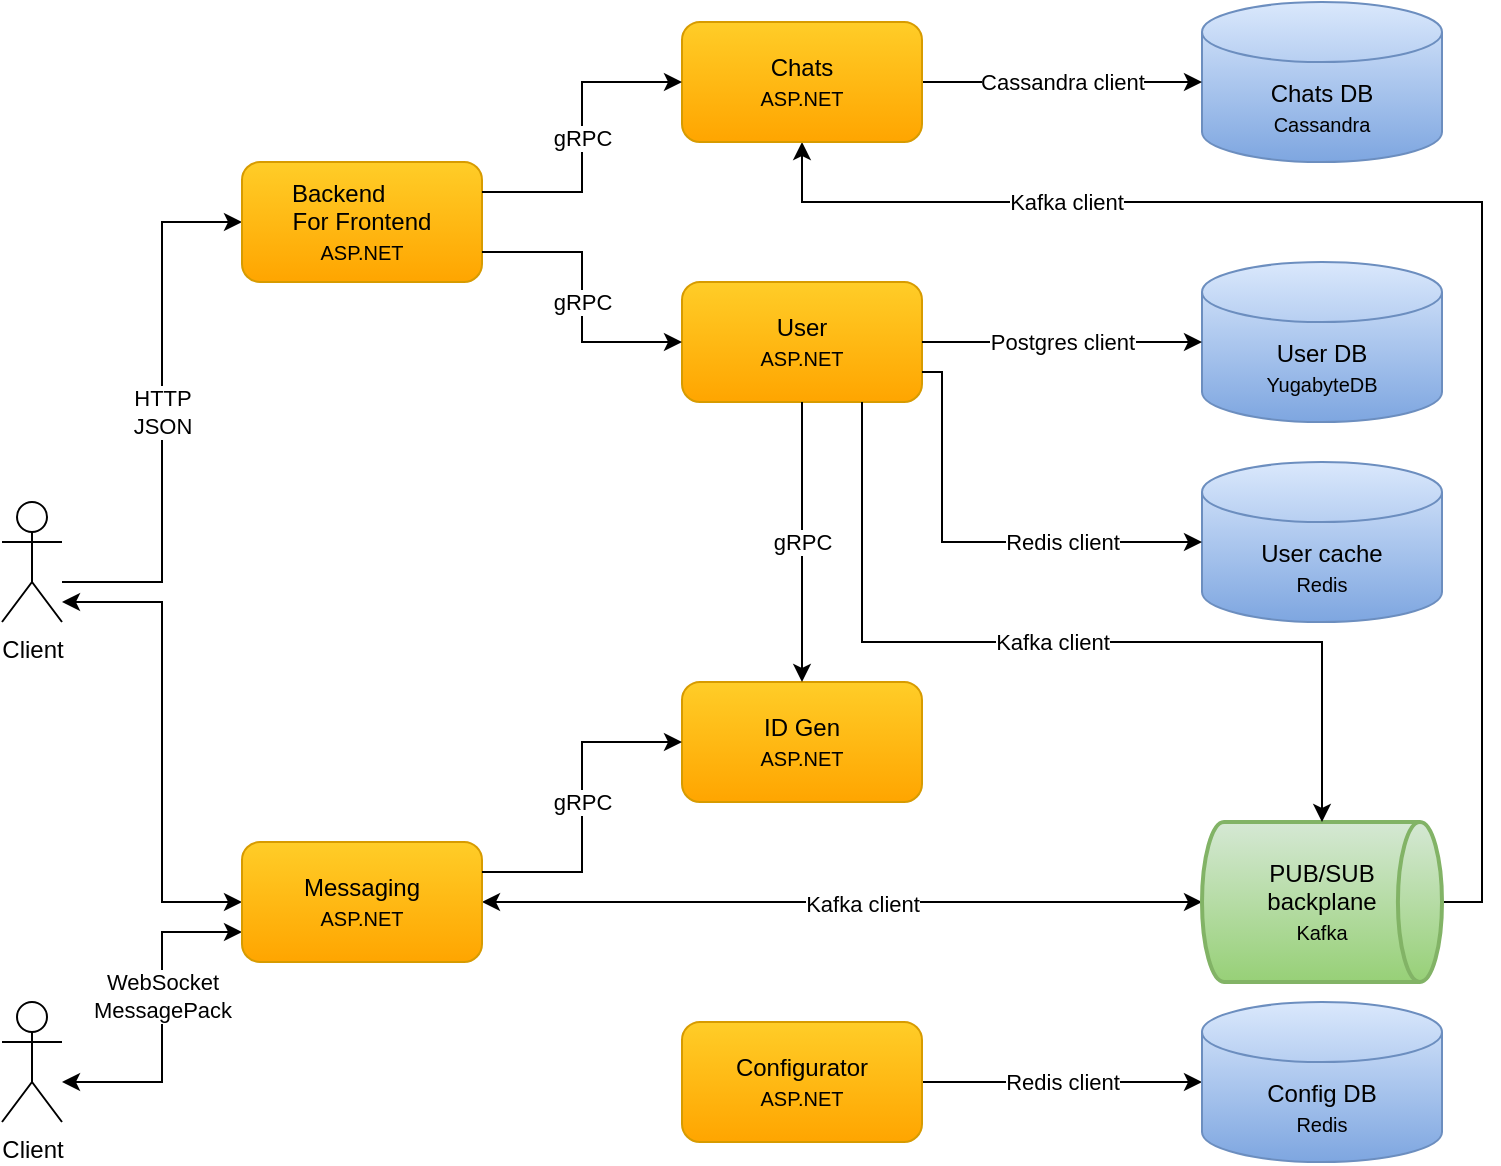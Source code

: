 <mxfile version="22.1.2" type="device">
  <diagram id="G4t1x3i_cumIOjZ8GDXV" name="Page-1">
    <mxGraphModel dx="2020" dy="1203" grid="1" gridSize="10" guides="1" tooltips="1" connect="1" arrows="1" fold="1" page="1" pageScale="1" pageWidth="850" pageHeight="1100" math="0" shadow="0">
      <root>
        <mxCell id="0" />
        <mxCell id="1" parent="0" />
        <mxCell id="9bIkWJb_8Kgto9eP_v_A-1" value="" style="edgeStyle=orthogonalEdgeStyle;rounded=0;orthogonalLoop=1;jettySize=auto;html=1;entryX=0;entryY=0.5;entryDx=0;entryDy=0;startArrow=classic;startFill=1;" parent="1" source="9bIkWJb_8Kgto9eP_v_A-3" target="9bIkWJb_8Kgto9eP_v_A-7" edge="1">
          <mxGeometry relative="1" as="geometry">
            <Array as="points">
              <mxPoint x="120" y="340" />
              <mxPoint x="120" y="490" />
            </Array>
          </mxGeometry>
        </mxCell>
        <mxCell id="9bIkWJb_8Kgto9eP_v_A-2" value="HTTP&lt;br style=&quot;border-color: var(--border-color);&quot;&gt;JSON" style="edgeStyle=orthogonalEdgeStyle;rounded=0;orthogonalLoop=1;jettySize=auto;html=1;entryX=0;entryY=0.5;entryDx=0;entryDy=0;" parent="1" source="9bIkWJb_8Kgto9eP_v_A-3" target="9bIkWJb_8Kgto9eP_v_A-18" edge="1">
          <mxGeometry relative="1" as="geometry">
            <Array as="points">
              <mxPoint x="120" y="330" />
              <mxPoint x="120" y="150" />
            </Array>
            <mxPoint as="offset" />
          </mxGeometry>
        </mxCell>
        <mxCell id="9bIkWJb_8Kgto9eP_v_A-3" value="Client" style="shape=umlActor;verticalLabelPosition=bottom;verticalAlign=top;html=1;outlineConnect=0;" parent="1" vertex="1">
          <mxGeometry x="40" y="290" width="30" height="60" as="geometry" />
        </mxCell>
        <mxCell id="9bIkWJb_8Kgto9eP_v_A-4" value="WebSocket&lt;br style=&quot;border-color: var(--border-color);&quot;&gt;MessagePack" style="edgeStyle=orthogonalEdgeStyle;rounded=0;orthogonalLoop=1;jettySize=auto;html=1;entryX=0;entryY=0.75;entryDx=0;entryDy=0;startArrow=classic;startFill=1;" parent="1" source="9bIkWJb_8Kgto9eP_v_A-5" target="9bIkWJb_8Kgto9eP_v_A-7" edge="1">
          <mxGeometry x="0.135" relative="1" as="geometry">
            <mxPoint as="offset" />
            <Array as="points">
              <mxPoint x="120" y="580" />
              <mxPoint x="120" y="505" />
            </Array>
          </mxGeometry>
        </mxCell>
        <mxCell id="9bIkWJb_8Kgto9eP_v_A-5" value="Client" style="shape=umlActor;verticalLabelPosition=bottom;verticalAlign=top;html=1;outlineConnect=0;" parent="1" vertex="1">
          <mxGeometry x="40" y="540" width="30" height="60" as="geometry" />
        </mxCell>
        <mxCell id="9bIkWJb_8Kgto9eP_v_A-6" value="&lt;span style=&quot;color: rgb(0, 0, 0); font-family: Helvetica; font-size: 11px; font-style: normal; font-variant-ligatures: normal; font-variant-caps: normal; font-weight: 400; letter-spacing: normal; orphans: 2; text-align: center; text-indent: 0px; text-transform: none; widows: 2; word-spacing: 0px; -webkit-text-stroke-width: 0px; background-color: rgb(255, 255, 255); text-decoration-thickness: initial; text-decoration-style: initial; text-decoration-color: initial; float: none; display: inline !important;&quot;&gt;Kafka client&lt;/span&gt;" style="rounded=0;orthogonalLoop=1;jettySize=auto;html=1;entryX=0;entryY=0.5;entryDx=0;entryDy=0;entryPerimeter=0;startArrow=classic;startFill=1;exitX=1;exitY=0.5;exitDx=0;exitDy=0;" parent="1" source="9bIkWJb_8Kgto9eP_v_A-7" target="9bIkWJb_8Kgto9eP_v_A-9" edge="1">
          <mxGeometry x="0.053" y="-1" relative="1" as="geometry">
            <mxPoint as="offset" />
          </mxGeometry>
        </mxCell>
        <mxCell id="9bIkWJb_8Kgto9eP_v_A-7" value="Messaging&lt;br style=&quot;border-color: var(--border-color);&quot;&gt;&lt;font style=&quot;border-color: var(--border-color); font-size: 10px;&quot;&gt;ASP.NET&lt;/font&gt;" style="rounded=1;whiteSpace=wrap;html=1;gradientColor=#ffa500;fillColor=#ffcd28;strokeColor=#d79b00;" parent="1" vertex="1">
          <mxGeometry x="160" y="460" width="120" height="60" as="geometry" />
        </mxCell>
        <mxCell id="9bIkWJb_8Kgto9eP_v_A-8" value="Kafka client" style="edgeStyle=orthogonalEdgeStyle;rounded=0;orthogonalLoop=1;jettySize=auto;html=1;entryX=0.5;entryY=1;entryDx=0;entryDy=0;exitX=1;exitY=0.5;exitDx=0;exitDy=0;exitPerimeter=0;" parent="1" source="9bIkWJb_8Kgto9eP_v_A-9" target="9bIkWJb_8Kgto9eP_v_A-15" edge="1">
          <mxGeometry x="0.564" relative="1" as="geometry">
            <mxPoint as="offset" />
            <Array as="points">
              <mxPoint x="780" y="490" />
              <mxPoint x="780" y="140" />
              <mxPoint x="440" y="140" />
            </Array>
            <mxPoint x="740" y="440" as="sourcePoint" />
          </mxGeometry>
        </mxCell>
        <mxCell id="9bIkWJb_8Kgto9eP_v_A-9" value="PUB/SUB&lt;br style=&quot;border-color: var(--border-color);&quot;&gt;backplane&lt;br style=&quot;border-color: var(--border-color);&quot;&gt;&lt;font style=&quot;border-color: var(--border-color); font-size: 10px;&quot;&gt;Kafka&lt;/font&gt;" style="strokeWidth=2;html=1;shape=mxgraph.flowchart.direct_data;whiteSpace=wrap;gradientColor=#97d077;fillColor=#d5e8d4;strokeColor=#82b366;" parent="1" vertex="1">
          <mxGeometry x="640" y="450" width="120" height="80" as="geometry" />
        </mxCell>
        <mxCell id="9bIkWJb_8Kgto9eP_v_A-10" value="Chats DB&lt;br style=&quot;border-color: var(--border-color);&quot;&gt;&lt;font style=&quot;border-color: var(--border-color); font-size: 10px;&quot;&gt;Cassandra&lt;/font&gt;" style="shape=cylinder3;whiteSpace=wrap;html=1;boundedLbl=1;backgroundOutline=1;size=15;gradientColor=#7ea6e0;fillColor=#dae8fc;strokeColor=#6c8ebf;" parent="1" vertex="1">
          <mxGeometry x="640" y="40" width="120" height="80" as="geometry" />
        </mxCell>
        <mxCell id="9bIkWJb_8Kgto9eP_v_A-11" value="&lt;span style=&quot;color: rgb(0, 0, 0); font-family: Helvetica; font-size: 11px; font-style: normal; font-variant-ligatures: normal; font-variant-caps: normal; font-weight: 400; letter-spacing: normal; orphans: 2; text-align: center; text-indent: 0px; text-transform: none; widows: 2; word-spacing: 0px; -webkit-text-stroke-width: 0px; background-color: rgb(255, 255, 255); text-decoration-thickness: initial; text-decoration-style: initial; text-decoration-color: initial; float: none; display: inline !important;&quot;&gt;Cassandra client&lt;/span&gt;" style="rounded=0;orthogonalLoop=1;jettySize=auto;html=1;entryX=0;entryY=0.5;entryDx=0;entryDy=0;entryPerimeter=0;startArrow=none;startFill=0;exitX=1;exitY=0.5;exitDx=0;exitDy=0;" parent="1" source="9bIkWJb_8Kgto9eP_v_A-15" target="9bIkWJb_8Kgto9eP_v_A-10" edge="1">
          <mxGeometry relative="1" as="geometry">
            <mxPoint x="370" y="255" as="sourcePoint" />
            <mxPoint x="600" y="400" as="targetPoint" />
            <mxPoint as="offset" />
            <Array as="points" />
          </mxGeometry>
        </mxCell>
        <mxCell id="9bIkWJb_8Kgto9eP_v_A-12" value="Redis client" style="edgeStyle=orthogonalEdgeStyle;rounded=0;orthogonalLoop=1;jettySize=auto;html=1;entryX=0;entryY=0.5;entryDx=0;entryDy=0;entryPerimeter=0;exitX=1;exitY=0.5;exitDx=0;exitDy=0;" parent="1" source="9bIkWJb_8Kgto9eP_v_A-13" target="9bIkWJb_8Kgto9eP_v_A-14" edge="1">
          <mxGeometry relative="1" as="geometry" />
        </mxCell>
        <mxCell id="9bIkWJb_8Kgto9eP_v_A-13" value="Configurator&lt;br style=&quot;border-color: var(--border-color);&quot;&gt;&lt;font style=&quot;border-color: var(--border-color); font-size: 10px;&quot;&gt;ASP.NET&lt;/font&gt;" style="rounded=1;whiteSpace=wrap;html=1;gradientColor=#ffa500;fillColor=#ffcd28;strokeColor=#d79b00;" parent="1" vertex="1">
          <mxGeometry x="380" y="550" width="120" height="60" as="geometry" />
        </mxCell>
        <mxCell id="9bIkWJb_8Kgto9eP_v_A-14" value="Config DB&lt;br style=&quot;border-color: var(--border-color);&quot;&gt;&lt;font style=&quot;border-color: var(--border-color); font-size: 10px;&quot;&gt;Redis&lt;/font&gt;" style="shape=cylinder3;whiteSpace=wrap;html=1;boundedLbl=1;backgroundOutline=1;size=15;gradientColor=#7ea6e0;fillColor=#dae8fc;strokeColor=#6c8ebf;" parent="1" vertex="1">
          <mxGeometry x="640" y="540" width="120" height="80" as="geometry" />
        </mxCell>
        <mxCell id="9bIkWJb_8Kgto9eP_v_A-15" value="Chats&lt;br style=&quot;border-color: var(--border-color);&quot;&gt;&lt;font style=&quot;border-color: var(--border-color); font-size: 10px;&quot;&gt;ASP.NET&lt;/font&gt;" style="rounded=1;whiteSpace=wrap;html=1;gradientColor=#ffa500;fillColor=#ffcd28;strokeColor=#d79b00;" parent="1" vertex="1">
          <mxGeometry x="380" y="50" width="120" height="60" as="geometry" />
        </mxCell>
        <mxCell id="9bIkWJb_8Kgto9eP_v_A-16" value="ID Gen&lt;br style=&quot;border-color: var(--border-color);&quot;&gt;&lt;font style=&quot;border-color: var(--border-color); font-size: 10px;&quot;&gt;ASP.NET&lt;/font&gt;" style="rounded=1;whiteSpace=wrap;html=1;gradientColor=#ffa500;fillColor=#ffcd28;strokeColor=#d79b00;" parent="1" vertex="1">
          <mxGeometry x="380" y="380" width="120" height="60" as="geometry" />
        </mxCell>
        <mxCell id="9bIkWJb_8Kgto9eP_v_A-17" value="gRPC" style="endArrow=classic;html=1;exitX=1;exitY=0.25;exitDx=0;exitDy=0;entryX=0;entryY=0.5;entryDx=0;entryDy=0;rounded=0;edgeStyle=orthogonalEdgeStyle;" parent="1" source="9bIkWJb_8Kgto9eP_v_A-7" target="9bIkWJb_8Kgto9eP_v_A-16" edge="1">
          <mxGeometry x="0.03" width="50" height="50" relative="1" as="geometry">
            <mxPoint x="530" y="225" as="sourcePoint" />
            <mxPoint x="290" y="415" as="targetPoint" />
            <mxPoint as="offset" />
          </mxGeometry>
        </mxCell>
        <mxCell id="9bIkWJb_8Kgto9eP_v_A-18" value="Backend&amp;nbsp; &amp;nbsp; &amp;nbsp; &amp;nbsp;&lt;br style=&quot;border-color: var(--border-color);&quot;&gt;For Frontend&lt;br style=&quot;border-color: var(--border-color);&quot;&gt;&lt;font style=&quot;border-color: var(--border-color); font-size: 10px;&quot;&gt;ASP.NET&lt;/font&gt;" style="rounded=1;whiteSpace=wrap;html=1;gradientColor=#ffa500;fillColor=#ffcd28;strokeColor=#d79b00;" parent="1" vertex="1">
          <mxGeometry x="160" y="120" width="120" height="60" as="geometry" />
        </mxCell>
        <mxCell id="9bIkWJb_8Kgto9eP_v_A-23" value="gRPC" style="endArrow=classic;html=1;exitX=1;exitY=0.25;exitDx=0;exitDy=0;entryX=0;entryY=0.5;entryDx=0;entryDy=0;rounded=0;edgeStyle=orthogonalEdgeStyle;" parent="1" source="9bIkWJb_8Kgto9eP_v_A-18" target="9bIkWJb_8Kgto9eP_v_A-15" edge="1">
          <mxGeometry width="50" height="50" relative="1" as="geometry">
            <mxPoint x="290" y="425" as="sourcePoint" />
            <mxPoint x="370" y="490" as="targetPoint" />
            <mxPoint as="offset" />
            <Array as="points">
              <mxPoint x="330" y="135" />
              <mxPoint x="330" y="80" />
            </Array>
          </mxGeometry>
        </mxCell>
        <mxCell id="9bIkWJb_8Kgto9eP_v_A-25" value="User&lt;br style=&quot;border-color: var(--border-color);&quot;&gt;&lt;font style=&quot;border-color: var(--border-color); font-size: 10px;&quot;&gt;ASP.NET&lt;/font&gt;" style="rounded=1;whiteSpace=wrap;html=1;gradientColor=#ffa500;fillColor=#ffcd28;strokeColor=#d79b00;" parent="1" vertex="1">
          <mxGeometry x="380" y="180" width="120" height="60" as="geometry" />
        </mxCell>
        <mxCell id="9bIkWJb_8Kgto9eP_v_A-26" value="User DB&lt;br style=&quot;border-color: var(--border-color);&quot;&gt;&lt;font style=&quot;border-color: var(--border-color); font-size: 10px;&quot;&gt;YugabyteDB&lt;/font&gt;" style="shape=cylinder3;whiteSpace=wrap;html=1;boundedLbl=1;backgroundOutline=1;size=15;gradientColor=#7ea6e0;fillColor=#dae8fc;strokeColor=#6c8ebf;" parent="1" vertex="1">
          <mxGeometry x="640" y="170" width="120" height="80" as="geometry" />
        </mxCell>
        <mxCell id="9bIkWJb_8Kgto9eP_v_A-27" value="&lt;font style=&quot;font-size: 11px&quot;&gt;Postgres client&lt;br&gt;&lt;/font&gt;" style="rounded=0;orthogonalLoop=1;jettySize=auto;html=1;entryX=0;entryY=0.5;entryDx=0;entryDy=0;entryPerimeter=0;startArrow=none;startFill=0;exitX=1;exitY=0.5;exitDx=0;exitDy=0;edgeStyle=orthogonalEdgeStyle;" parent="1" source="9bIkWJb_8Kgto9eP_v_A-25" target="9bIkWJb_8Kgto9eP_v_A-26" edge="1">
          <mxGeometry relative="1" as="geometry">
            <mxPoint x="500" y="40" as="sourcePoint" />
            <mxPoint x="570" y="90" as="targetPoint" />
            <mxPoint as="offset" />
          </mxGeometry>
        </mxCell>
        <mxCell id="9bIkWJb_8Kgto9eP_v_A-28" value="&lt;span style=&quot;color: rgb(0, 0, 0); font-family: Helvetica; font-size: 11px; font-style: normal; font-variant-ligatures: normal; font-variant-caps: normal; font-weight: 400; letter-spacing: normal; orphans: 2; text-align: center; text-indent: 0px; text-transform: none; widows: 2; word-spacing: 0px; -webkit-text-stroke-width: 0px; background-color: rgb(255, 255, 255); text-decoration-thickness: initial; text-decoration-style: initial; text-decoration-color: initial; float: none; display: inline !important;&quot;&gt;gRPC&lt;/span&gt;" style="endArrow=classic;html=1;entryX=0;entryY=0.5;entryDx=0;entryDy=0;exitX=1;exitY=0.75;exitDx=0;exitDy=0;rounded=0;edgeStyle=orthogonalEdgeStyle;" parent="1" source="9bIkWJb_8Kgto9eP_v_A-18" target="9bIkWJb_8Kgto9eP_v_A-25" edge="1">
          <mxGeometry x="0.035" width="50" height="50" relative="1" as="geometry">
            <mxPoint x="290" y="20" as="sourcePoint" />
            <mxPoint x="390" y="270" as="targetPoint" />
            <mxPoint as="offset" />
            <Array as="points">
              <mxPoint x="330" y="165" />
              <mxPoint x="330" y="210" />
            </Array>
          </mxGeometry>
        </mxCell>
        <mxCell id="9bIkWJb_8Kgto9eP_v_A-29" value="User cache&lt;br style=&quot;border-color: var(--border-color);&quot;&gt;&lt;font style=&quot;border-color: var(--border-color); font-size: 10px;&quot;&gt;Redis&lt;/font&gt;" style="shape=cylinder3;whiteSpace=wrap;html=1;boundedLbl=1;backgroundOutline=1;size=15;gradientColor=#7ea6e0;fillColor=#dae8fc;strokeColor=#6c8ebf;" parent="1" vertex="1">
          <mxGeometry x="640" y="270" width="120" height="80" as="geometry" />
        </mxCell>
        <mxCell id="9bIkWJb_8Kgto9eP_v_A-30" value="Redis client" style="rounded=0;orthogonalLoop=1;jettySize=auto;html=1;entryX=0;entryY=0.5;entryDx=0;entryDy=0;entryPerimeter=0;exitX=1;exitY=0.75;exitDx=0;exitDy=0;edgeStyle=orthogonalEdgeStyle;" parent="1" source="9bIkWJb_8Kgto9eP_v_A-25" target="9bIkWJb_8Kgto9eP_v_A-29" edge="1">
          <mxGeometry x="0.378" relative="1" as="geometry">
            <mxPoint x="490" y="130" as="sourcePoint" />
            <mxPoint x="590" y="150" as="targetPoint" />
            <mxPoint as="offset" />
            <Array as="points">
              <mxPoint x="510" y="225" />
              <mxPoint x="510" y="310" />
            </Array>
          </mxGeometry>
        </mxCell>
        <mxCell id="9bIkWJb_8Kgto9eP_v_A-31" value="gRPC" style="endArrow=classic;html=1;exitX=0.5;exitY=1;exitDx=0;exitDy=0;rounded=0;edgeStyle=orthogonalEdgeStyle;entryX=0.5;entryY=0;entryDx=0;entryDy=0;" parent="1" source="9bIkWJb_8Kgto9eP_v_A-25" target="9bIkWJb_8Kgto9eP_v_A-16" edge="1">
          <mxGeometry width="50" height="50" relative="1" as="geometry">
            <mxPoint x="290" y="495" as="sourcePoint" />
            <mxPoint x="290" y="350" as="targetPoint" />
            <mxPoint as="offset" />
            <Array as="points" />
          </mxGeometry>
        </mxCell>
        <mxCell id="9bIkWJb_8Kgto9eP_v_A-32" value="Kafka client" style="endArrow=classic;html=1;entryX=0.5;entryY=0;entryDx=0;entryDy=0;rounded=0;edgeStyle=orthogonalEdgeStyle;entryPerimeter=0;exitX=0.75;exitY=1;exitDx=0;exitDy=0;" parent="1" source="9bIkWJb_8Kgto9eP_v_A-25" target="9bIkWJb_8Kgto9eP_v_A-9" edge="1">
          <mxGeometry x="-0.022" width="50" height="50" relative="1" as="geometry">
            <mxPoint x="310" y="330" as="sourcePoint" />
            <mxPoint x="450" y="420" as="targetPoint" />
            <mxPoint as="offset" />
            <Array as="points">
              <mxPoint x="470" y="360" />
              <mxPoint x="700" y="360" />
            </Array>
          </mxGeometry>
        </mxCell>
      </root>
    </mxGraphModel>
  </diagram>
</mxfile>
